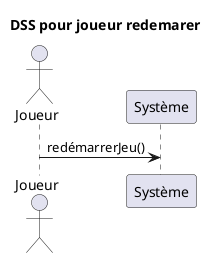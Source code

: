 @startuml
title DSS pour joueur redemarer
actor Joueur
participant "Système" as Systeme

Joueur -> Systeme : redémarrerJeu()
@enduml